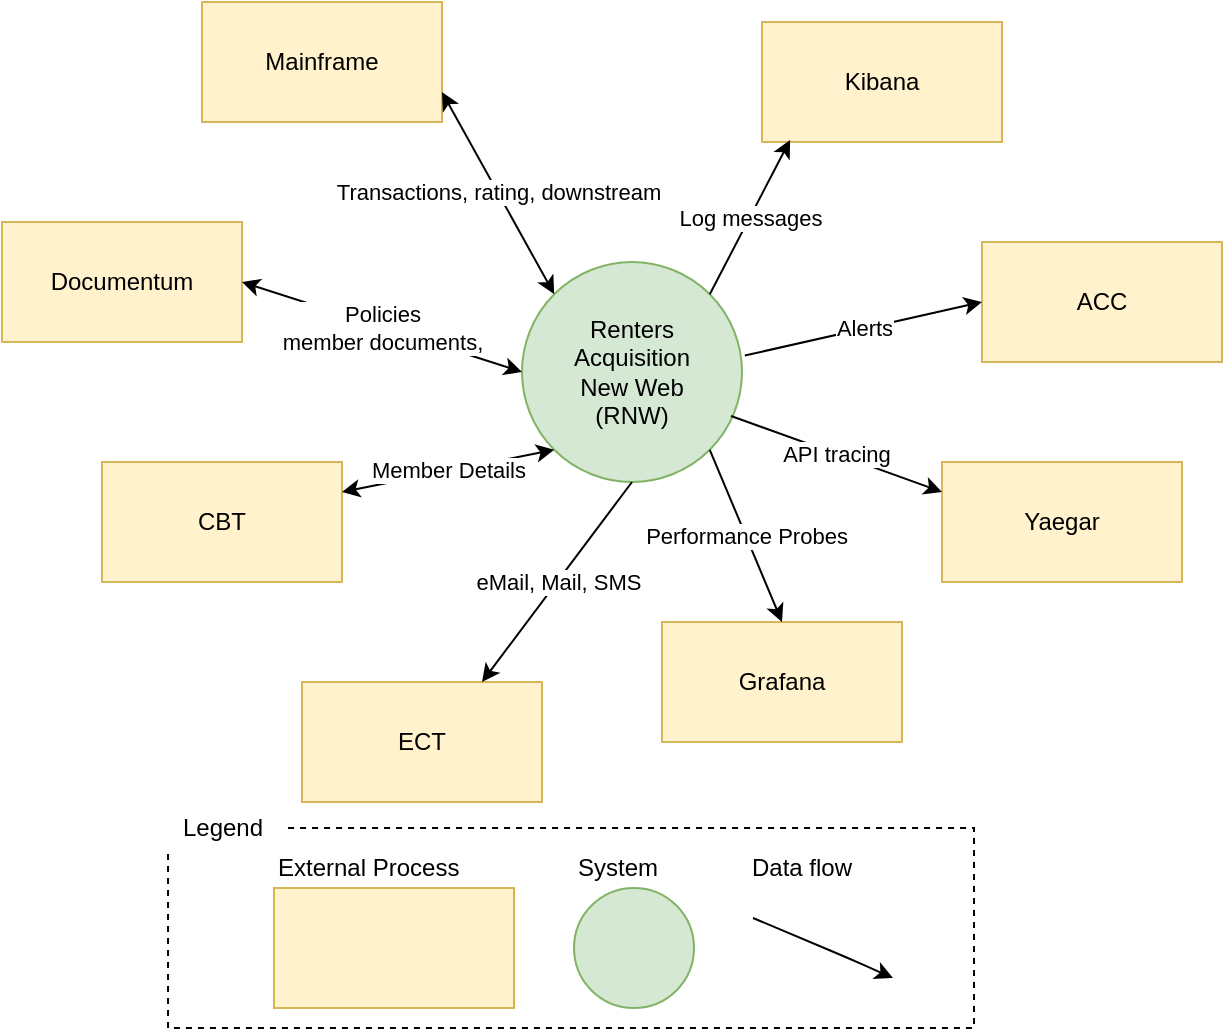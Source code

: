 <mxfile version="13.9.7" type="github" pages="2">
  <diagram id="u-gVfAlqgj2jrO6ipTKu" name="New Web">
    <mxGraphModel dx="943" dy="819" grid="1" gridSize="10" guides="1" tooltips="1" connect="1" arrows="1" fold="1" page="1" pageScale="1" pageWidth="850" pageHeight="1100" math="0" shadow="0">
      <root>
        <mxCell id="0" />
        <mxCell id="1" parent="0" />
        <mxCell id="jRqaXVBpn3KVjdQQY23j-1" value="Renters&lt;br&gt;Acquisition&lt;br&gt;New Web&lt;br&gt;(RNW)" style="ellipse;whiteSpace=wrap;html=1;aspect=fixed;fillColor=#d5e8d4;strokeColor=#82b366;" parent="1" vertex="1">
          <mxGeometry x="380" y="280" width="110" height="110" as="geometry" />
        </mxCell>
        <mxCell id="jRqaXVBpn3KVjdQQY23j-2" value="Mainframe" style="whiteSpace=wrap;html=1;fillColor=#fff2cc;strokeColor=#d6b656;fontFamily=Helvetica;" parent="1" vertex="1">
          <mxGeometry x="220" y="150" width="120" height="60" as="geometry" />
        </mxCell>
        <mxCell id="jRqaXVBpn3KVjdQQY23j-3" value="Documentum" style="whiteSpace=wrap;html=1;fillColor=#fff2cc;strokeColor=#d6b656;" parent="1" vertex="1">
          <mxGeometry x="120" y="260" width="120" height="60" as="geometry" />
        </mxCell>
        <mxCell id="jRqaXVBpn3KVjdQQY23j-4" value="CBT" style="whiteSpace=wrap;html=1;fillColor=#fff2cc;strokeColor=#d6b656;" parent="1" vertex="1">
          <mxGeometry x="170" y="380" width="120" height="60" as="geometry" />
        </mxCell>
        <mxCell id="jRqaXVBpn3KVjdQQY23j-7" value="ECT" style="whiteSpace=wrap;html=1;fillColor=#fff2cc;strokeColor=#d6b656;" parent="1" vertex="1">
          <mxGeometry x="270" y="490" width="120" height="60" as="geometry" />
        </mxCell>
        <mxCell id="jRqaXVBpn3KVjdQQY23j-8" value="Grafana" style="whiteSpace=wrap;html=1;fillColor=#fff2cc;strokeColor=#d6b656;" parent="1" vertex="1">
          <mxGeometry x="450" y="460" width="120" height="60" as="geometry" />
        </mxCell>
        <mxCell id="jRqaXVBpn3KVjdQQY23j-9" value="Yaegar" style="whiteSpace=wrap;html=1;fillColor=#fff2cc;strokeColor=#d6b656;" parent="1" vertex="1">
          <mxGeometry x="590" y="380" width="120" height="60" as="geometry" />
        </mxCell>
        <mxCell id="jRqaXVBpn3KVjdQQY23j-10" value="ACC" style="whiteSpace=wrap;html=1;fillColor=#fff2cc;strokeColor=#d6b656;" parent="1" vertex="1">
          <mxGeometry x="610" y="270" width="120" height="60" as="geometry" />
        </mxCell>
        <mxCell id="jRqaXVBpn3KVjdQQY23j-11" value="Alerts" style="endArrow=classic;html=1;entryX=0;entryY=0.5;entryDx=0;entryDy=0;exitX=1.013;exitY=0.425;exitDx=0;exitDy=0;exitPerimeter=0;" parent="1" source="jRqaXVBpn3KVjdQQY23j-1" target="jRqaXVBpn3KVjdQQY23j-10" edge="1">
          <mxGeometry width="50" height="50" relative="1" as="geometry">
            <mxPoint x="460" y="330" as="sourcePoint" />
            <mxPoint x="510" y="280" as="targetPoint" />
          </mxGeometry>
        </mxCell>
        <mxCell id="jRqaXVBpn3KVjdQQY23j-12" value="API tracing" style="endArrow=classic;html=1;entryX=0;entryY=0.25;entryDx=0;entryDy=0;exitX=0.95;exitY=0.7;exitDx=0;exitDy=0;exitPerimeter=0;" parent="1" source="jRqaXVBpn3KVjdQQY23j-1" target="jRqaXVBpn3KVjdQQY23j-9" edge="1">
          <mxGeometry width="50" height="50" relative="1" as="geometry">
            <mxPoint x="471.04" y="324" as="sourcePoint" />
            <mxPoint x="620" y="310" as="targetPoint" />
          </mxGeometry>
        </mxCell>
        <mxCell id="jRqaXVBpn3KVjdQQY23j-13" value="Performance Probes" style="endArrow=classic;html=1;entryX=0.5;entryY=0;entryDx=0;entryDy=0;exitX=1;exitY=1;exitDx=0;exitDy=0;" parent="1" source="jRqaXVBpn3KVjdQQY23j-1" target="jRqaXVBpn3KVjdQQY23j-8" edge="1">
          <mxGeometry width="50" height="50" relative="1" as="geometry">
            <mxPoint x="466" y="346" as="sourcePoint" />
            <mxPoint x="600" y="405" as="targetPoint" />
          </mxGeometry>
        </mxCell>
        <mxCell id="jRqaXVBpn3KVjdQQY23j-14" value="eMail, Mail, SMS" style="endArrow=classic;html=1;entryX=0.75;entryY=0;entryDx=0;entryDy=0;exitX=0.5;exitY=1;exitDx=0;exitDy=0;" parent="1" source="jRqaXVBpn3KVjdQQY23j-1" target="jRqaXVBpn3KVjdQQY23j-7" edge="1">
          <mxGeometry width="50" height="50" relative="1" as="geometry">
            <mxPoint x="476" y="356" as="sourcePoint" />
            <mxPoint x="610" y="415" as="targetPoint" />
          </mxGeometry>
        </mxCell>
        <mxCell id="jRqaXVBpn3KVjdQQY23j-15" value="Member Details" style="endArrow=classic;html=1;entryX=1;entryY=0.25;entryDx=0;entryDy=0;exitX=0;exitY=1;exitDx=0;exitDy=0;startArrow=classic;startFill=1;" parent="1" source="jRqaXVBpn3KVjdQQY23j-1" target="jRqaXVBpn3KVjdQQY23j-4" edge="1">
          <mxGeometry width="50" height="50" relative="1" as="geometry">
            <mxPoint x="486" y="366" as="sourcePoint" />
            <mxPoint x="620" y="425" as="targetPoint" />
          </mxGeometry>
        </mxCell>
        <mxCell id="jRqaXVBpn3KVjdQQY23j-16" value="Policies&lt;br&gt;member documents," style="endArrow=classic;html=1;entryX=1;entryY=0.5;entryDx=0;entryDy=0;exitX=0;exitY=0.5;exitDx=0;exitDy=0;startArrow=classic;startFill=1;" parent="1" source="jRqaXVBpn3KVjdQQY23j-1" target="jRqaXVBpn3KVjdQQY23j-3" edge="1">
          <mxGeometry width="50" height="50" relative="1" as="geometry">
            <mxPoint x="496" y="376" as="sourcePoint" />
            <mxPoint x="630" y="435" as="targetPoint" />
          </mxGeometry>
        </mxCell>
        <mxCell id="jRqaXVBpn3KVjdQQY23j-17" value="Transactions, rating, downstream" style="endArrow=classic;html=1;entryX=1;entryY=0.75;entryDx=0;entryDy=0;exitX=0;exitY=0;exitDx=0;exitDy=0;startArrow=classic;startFill=1;" parent="1" source="jRqaXVBpn3KVjdQQY23j-1" target="jRqaXVBpn3KVjdQQY23j-2" edge="1">
          <mxGeometry width="50" height="50" relative="1" as="geometry">
            <mxPoint x="506" y="386" as="sourcePoint" />
            <mxPoint x="640" y="445" as="targetPoint" />
          </mxGeometry>
        </mxCell>
        <mxCell id="jRqaXVBpn3KVjdQQY23j-18" value="Kibana" style="whiteSpace=wrap;html=1;fillColor=#fff2cc;strokeColor=#d6b656;" parent="1" vertex="1">
          <mxGeometry x="500" y="160" width="120" height="60" as="geometry" />
        </mxCell>
        <mxCell id="jRqaXVBpn3KVjdQQY23j-19" value="Log messages" style="endArrow=classic;html=1;entryX=0.117;entryY=0.983;entryDx=0;entryDy=0;exitX=1;exitY=0;exitDx=0;exitDy=0;entryPerimeter=0;" parent="1" source="jRqaXVBpn3KVjdQQY23j-1" target="jRqaXVBpn3KVjdQQY23j-18" edge="1">
          <mxGeometry width="50" height="50" relative="1" as="geometry">
            <mxPoint x="471.04" y="324" as="sourcePoint" />
            <mxPoint x="620" y="310" as="targetPoint" />
          </mxGeometry>
        </mxCell>
        <mxCell id="FWz3EdjuML-Iw8P5n3Dj-1" value="" style="group;shadow=0;sketch=0;" vertex="1" connectable="0" parent="1">
          <mxGeometry x="200" y="560" width="406" height="103" as="geometry" />
        </mxCell>
        <mxCell id="FWz3EdjuML-Iw8P5n3Dj-2" value="" style="rounded=0;whiteSpace=wrap;html=1;shadow=0;dashed=1;" vertex="1" parent="FWz3EdjuML-Iw8P5n3Dj-1">
          <mxGeometry x="3.022" y="3" width="402.978" height="100" as="geometry" />
        </mxCell>
        <mxCell id="FWz3EdjuML-Iw8P5n3Dj-3" value="Legend" style="text;html=1;resizable=0;autosize=1;align=center;verticalAlign=middle;points=[];strokeColor=none;rounded=0;shadow=0;fillColor=#ffffff;" vertex="1" parent="FWz3EdjuML-Iw8P5n3Dj-1">
          <mxGeometry y="-7" width="60" height="20" as="geometry" />
        </mxCell>
        <mxCell id="FWz3EdjuML-Iw8P5n3Dj-4" value="" style="group;shadow=0;" vertex="1" connectable="0" parent="FWz3EdjuML-Iw8P5n3Dj-1">
          <mxGeometry x="293" y="38" width="100" height="55" as="geometry" />
        </mxCell>
        <mxCell id="FWz3EdjuML-Iw8P5n3Dj-5" value="" style="group;shadow=0;" vertex="1" connectable="0" parent="FWz3EdjuML-Iw8P5n3Dj-4">
          <mxGeometry width="100" height="55" as="geometry" />
        </mxCell>
        <mxCell id="FWz3EdjuML-Iw8P5n3Dj-6" value="" style="group;shadow=0;" vertex="1" connectable="0" parent="FWz3EdjuML-Iw8P5n3Dj-5">
          <mxGeometry width="100" height="55" as="geometry" />
        </mxCell>
        <mxCell id="FWz3EdjuML-Iw8P5n3Dj-7" value="" style="rounded=0;whiteSpace=wrap;html=1;strokeColor=none;shadow=0;" vertex="1" parent="FWz3EdjuML-Iw8P5n3Dj-6">
          <mxGeometry x="-20" y="-5" width="120" height="60" as="geometry" />
        </mxCell>
        <mxCell id="FWz3EdjuML-Iw8P5n3Dj-8" value="" style="rounded=0;whiteSpace=wrap;html=1;strokeColor=none;shadow=0;" vertex="1" parent="FWz3EdjuML-Iw8P5n3Dj-6">
          <mxGeometry width="10" height="10" as="geometry" />
        </mxCell>
        <mxCell id="FWz3EdjuML-Iw8P5n3Dj-9" value="" style="rounded=0;whiteSpace=wrap;html=1;strokeColor=none;shadow=0;" vertex="1" parent="FWz3EdjuML-Iw8P5n3Dj-6">
          <mxGeometry x="70" y="40" width="10" height="10" as="geometry" />
        </mxCell>
        <mxCell id="FWz3EdjuML-Iw8P5n3Dj-10" value="" style="endArrow=classic;html=1;exitX=0.25;exitY=1;exitDx=0;exitDy=0;entryX=0.25;entryY=0;entryDx=0;entryDy=0;shadow=0;" edge="1" parent="FWz3EdjuML-Iw8P5n3Dj-6" source="FWz3EdjuML-Iw8P5n3Dj-8" target="FWz3EdjuML-Iw8P5n3Dj-9">
          <mxGeometry width="50" height="50" relative="1" as="geometry">
            <mxPoint x="300" y="-80" as="sourcePoint" />
            <mxPoint x="10" y="70" as="targetPoint" />
            <Array as="points">
              <mxPoint x="50" y="30" />
            </Array>
          </mxGeometry>
        </mxCell>
        <mxCell id="FWz3EdjuML-Iw8P5n3Dj-11" value="" style="whiteSpace=wrap;html=1;fillColor=#fff2cc;strokeColor=#d6b656;shadow=0;" vertex="1" parent="FWz3EdjuML-Iw8P5n3Dj-1">
          <mxGeometry x="56" y="33" width="120" height="60" as="geometry" />
        </mxCell>
        <mxCell id="FWz3EdjuML-Iw8P5n3Dj-12" value="" style="ellipse;whiteSpace=wrap;html=1;aspect=fixed;fillColor=#d5e8d4;strokeColor=#82b366;shadow=0;" vertex="1" parent="FWz3EdjuML-Iw8P5n3Dj-1">
          <mxGeometry x="206" y="33" width="60" height="60" as="geometry" />
        </mxCell>
        <mxCell id="FWz3EdjuML-Iw8P5n3Dj-13" value="Data flow" style="text;html=1;resizable=0;autosize=1;align=left;verticalAlign=middle;points=[];fillColor=none;strokeColor=none;rounded=0;shadow=0;" vertex="1" parent="FWz3EdjuML-Iw8P5n3Dj-1">
          <mxGeometry x="292.997" y="13" width="70" height="20" as="geometry" />
        </mxCell>
        <mxCell id="FWz3EdjuML-Iw8P5n3Dj-14" value="System" style="text;html=1;resizable=0;autosize=1;align=left;verticalAlign=middle;points=[];fillColor=none;strokeColor=none;rounded=0;shadow=0;" vertex="1" parent="FWz3EdjuML-Iw8P5n3Dj-1">
          <mxGeometry x="206.0" y="13" width="60" height="20" as="geometry" />
        </mxCell>
        <mxCell id="FWz3EdjuML-Iw8P5n3Dj-15" value="External Process" style="text;html=1;resizable=0;autosize=1;align=left;verticalAlign=middle;points=[];fillColor=none;strokeColor=none;rounded=0;shadow=0;" vertex="1" parent="FWz3EdjuML-Iw8P5n3Dj-1">
          <mxGeometry x="55.997" y="13" width="110" height="20" as="geometry" />
        </mxCell>
      </root>
    </mxGraphModel>
  </diagram>
  <diagram id="gMI7Cc9MqVshRIkm4bJz" name="Classic">
    <mxGraphModel dx="943" dy="819" grid="1" gridSize="10" guides="1" tooltips="1" connect="1" arrows="1" fold="1" page="1" pageScale="1" pageWidth="850" pageHeight="1100" math="0" shadow="0">
      <root>
        <mxCell id="qNEQseh9s4kfeiQOKbL1-0" />
        <mxCell id="qNEQseh9s4kfeiQOKbL1-1" parent="qNEQseh9s4kfeiQOKbL1-0" />
        <mxCell id="CZaLq6LBTu66z5GM9ksW-0" value="Renters&lt;br&gt;Acquisition" style="ellipse;whiteSpace=wrap;html=1;aspect=fixed;fillColor=#d5e8d4;strokeColor=#82b366;" vertex="1" parent="qNEQseh9s4kfeiQOKbL1-1">
          <mxGeometry x="380" y="280" width="110" height="110" as="geometry" />
        </mxCell>
        <mxCell id="CZaLq6LBTu66z5GM9ksW-1" value="Mainframe" style="whiteSpace=wrap;html=1;fillColor=#fff2cc;strokeColor=#d6b656;fontFamily=Helvetica;" vertex="1" parent="qNEQseh9s4kfeiQOKbL1-1">
          <mxGeometry x="220" y="150" width="120" height="60" as="geometry" />
        </mxCell>
        <mxCell id="CZaLq6LBTu66z5GM9ksW-2" value="Documentum" style="whiteSpace=wrap;html=1;fillColor=#fff2cc;strokeColor=#d6b656;" vertex="1" parent="qNEQseh9s4kfeiQOKbL1-1">
          <mxGeometry x="120" y="260" width="120" height="60" as="geometry" />
        </mxCell>
        <mxCell id="CZaLq6LBTu66z5GM9ksW-3" value="CBT" style="whiteSpace=wrap;html=1;fillColor=#fff2cc;strokeColor=#d6b656;" vertex="1" parent="qNEQseh9s4kfeiQOKbL1-1">
          <mxGeometry x="170" y="380" width="120" height="60" as="geometry" />
        </mxCell>
        <mxCell id="CZaLq6LBTu66z5GM9ksW-4" value="ECT" style="whiteSpace=wrap;html=1;fillColor=#fff2cc;strokeColor=#d6b656;" vertex="1" parent="qNEQseh9s4kfeiQOKbL1-1">
          <mxGeometry x="270" y="490" width="120" height="60" as="geometry" />
        </mxCell>
        <mxCell id="CZaLq6LBTu66z5GM9ksW-7" value="ACC" style="whiteSpace=wrap;html=1;fillColor=#fff2cc;strokeColor=#d6b656;" vertex="1" parent="qNEQseh9s4kfeiQOKbL1-1">
          <mxGeometry x="610" y="270" width="120" height="60" as="geometry" />
        </mxCell>
        <mxCell id="CZaLq6LBTu66z5GM9ksW-8" value="Alerts" style="endArrow=classic;html=1;entryX=0;entryY=0.5;entryDx=0;entryDy=0;exitX=1.013;exitY=0.425;exitDx=0;exitDy=0;exitPerimeter=0;" edge="1" parent="qNEQseh9s4kfeiQOKbL1-1" source="CZaLq6LBTu66z5GM9ksW-0" target="CZaLq6LBTu66z5GM9ksW-7">
          <mxGeometry width="50" height="50" relative="1" as="geometry">
            <mxPoint x="460" y="330" as="sourcePoint" />
            <mxPoint x="510" y="280" as="targetPoint" />
          </mxGeometry>
        </mxCell>
        <mxCell id="CZaLq6LBTu66z5GM9ksW-11" value="eMail, Mail, SMS" style="endArrow=classic;html=1;entryX=0.75;entryY=0;entryDx=0;entryDy=0;exitX=0.5;exitY=1;exitDx=0;exitDy=0;" edge="1" parent="qNEQseh9s4kfeiQOKbL1-1" source="CZaLq6LBTu66z5GM9ksW-0" target="CZaLq6LBTu66z5GM9ksW-4">
          <mxGeometry width="50" height="50" relative="1" as="geometry">
            <mxPoint x="476" y="356" as="sourcePoint" />
            <mxPoint x="610" y="415" as="targetPoint" />
          </mxGeometry>
        </mxCell>
        <mxCell id="CZaLq6LBTu66z5GM9ksW-12" value="Member Details" style="endArrow=classic;html=1;entryX=1;entryY=0.25;entryDx=0;entryDy=0;exitX=0;exitY=1;exitDx=0;exitDy=0;startArrow=classic;startFill=1;" edge="1" parent="qNEQseh9s4kfeiQOKbL1-1" source="CZaLq6LBTu66z5GM9ksW-0" target="CZaLq6LBTu66z5GM9ksW-3">
          <mxGeometry width="50" height="50" relative="1" as="geometry">
            <mxPoint x="486" y="366" as="sourcePoint" />
            <mxPoint x="620" y="425" as="targetPoint" />
          </mxGeometry>
        </mxCell>
        <mxCell id="CZaLq6LBTu66z5GM9ksW-13" value="Policies&lt;br&gt;member documents," style="endArrow=classic;html=1;entryX=1;entryY=0.5;entryDx=0;entryDy=0;exitX=0;exitY=0.5;exitDx=0;exitDy=0;startArrow=classic;startFill=1;" edge="1" parent="qNEQseh9s4kfeiQOKbL1-1" source="CZaLq6LBTu66z5GM9ksW-0" target="CZaLq6LBTu66z5GM9ksW-2">
          <mxGeometry width="50" height="50" relative="1" as="geometry">
            <mxPoint x="496" y="376" as="sourcePoint" />
            <mxPoint x="630" y="435" as="targetPoint" />
          </mxGeometry>
        </mxCell>
        <mxCell id="CZaLq6LBTu66z5GM9ksW-14" value="Transactions, rating, downstream" style="endArrow=classic;html=1;entryX=1;entryY=0.75;entryDx=0;entryDy=0;exitX=0;exitY=0;exitDx=0;exitDy=0;startArrow=classic;startFill=1;" edge="1" parent="qNEQseh9s4kfeiQOKbL1-1" source="CZaLq6LBTu66z5GM9ksW-0" target="CZaLq6LBTu66z5GM9ksW-1">
          <mxGeometry width="50" height="50" relative="1" as="geometry">
            <mxPoint x="506" y="386" as="sourcePoint" />
            <mxPoint x="640" y="445" as="targetPoint" />
          </mxGeometry>
        </mxCell>
        <mxCell id="CZaLq6LBTu66z5GM9ksW-15" value="Splunk" style="whiteSpace=wrap;html=1;fillColor=#fff2cc;strokeColor=#d6b656;" vertex="1" parent="qNEQseh9s4kfeiQOKbL1-1">
          <mxGeometry x="500" y="160" width="120" height="60" as="geometry" />
        </mxCell>
        <mxCell id="CZaLq6LBTu66z5GM9ksW-16" value="Log messages" style="endArrow=classic;html=1;entryX=0.117;entryY=0.983;entryDx=0;entryDy=0;exitX=1;exitY=0;exitDx=0;exitDy=0;entryPerimeter=0;" edge="1" parent="qNEQseh9s4kfeiQOKbL1-1" source="CZaLq6LBTu66z5GM9ksW-0" target="CZaLq6LBTu66z5GM9ksW-15">
          <mxGeometry width="50" height="50" relative="1" as="geometry">
            <mxPoint x="471.04" y="324" as="sourcePoint" />
            <mxPoint x="620" y="310" as="targetPoint" />
          </mxGeometry>
        </mxCell>
        <mxCell id="yZK_uBB5UYoOOtyO9A-X-0" value="" style="group;shadow=0;sketch=0;" vertex="1" connectable="0" parent="qNEQseh9s4kfeiQOKbL1-1">
          <mxGeometry x="190" y="560" width="406" height="103" as="geometry" />
        </mxCell>
        <mxCell id="yZK_uBB5UYoOOtyO9A-X-1" value="" style="rounded=0;whiteSpace=wrap;html=1;shadow=0;dashed=1;" vertex="1" parent="yZK_uBB5UYoOOtyO9A-X-0">
          <mxGeometry x="3.022" y="3" width="402.978" height="100" as="geometry" />
        </mxCell>
        <mxCell id="yZK_uBB5UYoOOtyO9A-X-2" value="Legend" style="text;html=1;resizable=0;autosize=1;align=center;verticalAlign=middle;points=[];strokeColor=none;rounded=0;shadow=0;fillColor=#ffffff;" vertex="1" parent="yZK_uBB5UYoOOtyO9A-X-0">
          <mxGeometry y="-7" width="60" height="20" as="geometry" />
        </mxCell>
        <mxCell id="yZK_uBB5UYoOOtyO9A-X-3" value="" style="group;shadow=0;" vertex="1" connectable="0" parent="yZK_uBB5UYoOOtyO9A-X-0">
          <mxGeometry x="293" y="38" width="100" height="55" as="geometry" />
        </mxCell>
        <mxCell id="yZK_uBB5UYoOOtyO9A-X-4" value="" style="group;shadow=0;" vertex="1" connectable="0" parent="yZK_uBB5UYoOOtyO9A-X-3">
          <mxGeometry width="100" height="55" as="geometry" />
        </mxCell>
        <mxCell id="yZK_uBB5UYoOOtyO9A-X-5" value="" style="group;shadow=0;" vertex="1" connectable="0" parent="yZK_uBB5UYoOOtyO9A-X-4">
          <mxGeometry width="100" height="55" as="geometry" />
        </mxCell>
        <mxCell id="yZK_uBB5UYoOOtyO9A-X-6" value="" style="rounded=0;whiteSpace=wrap;html=1;strokeColor=none;shadow=0;" vertex="1" parent="yZK_uBB5UYoOOtyO9A-X-5">
          <mxGeometry x="-20" y="-5" width="120" height="60" as="geometry" />
        </mxCell>
        <mxCell id="yZK_uBB5UYoOOtyO9A-X-7" value="" style="rounded=0;whiteSpace=wrap;html=1;strokeColor=none;shadow=0;" vertex="1" parent="yZK_uBB5UYoOOtyO9A-X-5">
          <mxGeometry width="10" height="10" as="geometry" />
        </mxCell>
        <mxCell id="yZK_uBB5UYoOOtyO9A-X-8" value="" style="rounded=0;whiteSpace=wrap;html=1;strokeColor=none;shadow=0;" vertex="1" parent="yZK_uBB5UYoOOtyO9A-X-5">
          <mxGeometry x="70" y="40" width="10" height="10" as="geometry" />
        </mxCell>
        <mxCell id="yZK_uBB5UYoOOtyO9A-X-9" value="" style="endArrow=classic;html=1;exitX=0.25;exitY=1;exitDx=0;exitDy=0;entryX=0.25;entryY=0;entryDx=0;entryDy=0;shadow=0;" edge="1" parent="yZK_uBB5UYoOOtyO9A-X-5" source="yZK_uBB5UYoOOtyO9A-X-7" target="yZK_uBB5UYoOOtyO9A-X-8">
          <mxGeometry width="50" height="50" relative="1" as="geometry">
            <mxPoint x="300" y="-80" as="sourcePoint" />
            <mxPoint x="10" y="70" as="targetPoint" />
            <Array as="points">
              <mxPoint x="50" y="30" />
            </Array>
          </mxGeometry>
        </mxCell>
        <mxCell id="yZK_uBB5UYoOOtyO9A-X-10" value="" style="whiteSpace=wrap;html=1;fillColor=#fff2cc;strokeColor=#d6b656;shadow=0;" vertex="1" parent="yZK_uBB5UYoOOtyO9A-X-0">
          <mxGeometry x="56" y="33" width="120" height="60" as="geometry" />
        </mxCell>
        <mxCell id="yZK_uBB5UYoOOtyO9A-X-11" value="" style="ellipse;whiteSpace=wrap;html=1;aspect=fixed;fillColor=#d5e8d4;strokeColor=#82b366;shadow=0;" vertex="1" parent="yZK_uBB5UYoOOtyO9A-X-0">
          <mxGeometry x="206" y="33" width="60" height="60" as="geometry" />
        </mxCell>
        <mxCell id="yZK_uBB5UYoOOtyO9A-X-12" value="Data flow" style="text;html=1;resizable=0;autosize=1;align=left;verticalAlign=middle;points=[];fillColor=none;strokeColor=none;rounded=0;shadow=0;" vertex="1" parent="yZK_uBB5UYoOOtyO9A-X-0">
          <mxGeometry x="292.997" y="13" width="70" height="20" as="geometry" />
        </mxCell>
        <mxCell id="yZK_uBB5UYoOOtyO9A-X-13" value="System" style="text;html=1;resizable=0;autosize=1;align=left;verticalAlign=middle;points=[];fillColor=none;strokeColor=none;rounded=0;shadow=0;" vertex="1" parent="yZK_uBB5UYoOOtyO9A-X-0">
          <mxGeometry x="206.0" y="13" width="60" height="20" as="geometry" />
        </mxCell>
        <mxCell id="yZK_uBB5UYoOOtyO9A-X-14" value="External Process" style="text;html=1;resizable=0;autosize=1;align=left;verticalAlign=middle;points=[];fillColor=none;strokeColor=none;rounded=0;shadow=0;" vertex="1" parent="yZK_uBB5UYoOOtyO9A-X-0">
          <mxGeometry x="55.997" y="13" width="110" height="20" as="geometry" />
        </mxCell>
      </root>
    </mxGraphModel>
  </diagram>
</mxfile>
